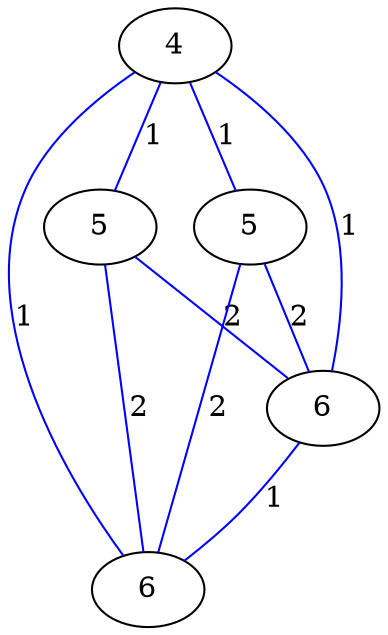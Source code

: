 graph G {
	0 [label="4"];
	1 [label="5"];
	2 [label="5"];
	3 [label="6"];
	4 [label="6"];
	0 -- 1 [label="1", color=blue];
	0 -- 2 [label="1", color=blue];
	0 -- 3 [label="1", color=blue];
	0 -- 4 [label="1", color=blue];
	1 -- 3 [label="2", color=blue];
	1 -- 4 [label="2", color=blue];
	2 -- 3 [label="2", color=blue];
	2 -- 4 [label="2", color=blue];
	3 -- 4 [label="1", color=blue];
}